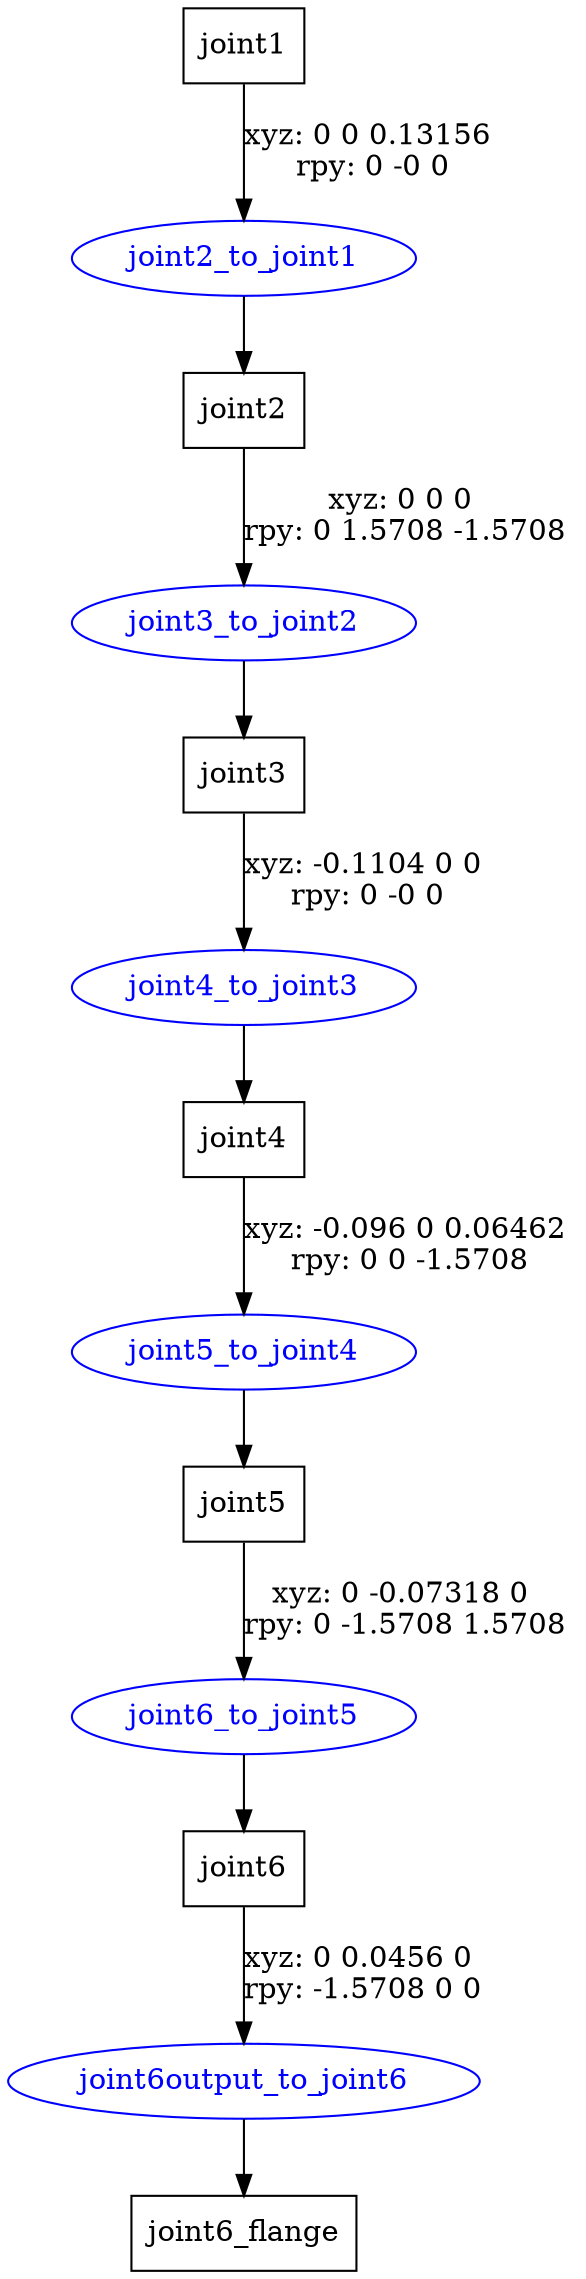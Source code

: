 digraph G {
node [shape=box];
"joint1" [label="joint1"];
"joint2" [label="joint2"];
"joint3" [label="joint3"];
"joint4" [label="joint4"];
"joint5" [label="joint5"];
"joint6" [label="joint6"];
"joint6_flange" [label="joint6_flange"];
node [shape=ellipse, color=blue, fontcolor=blue];
"joint1" -> "joint2_to_joint1" [label="xyz: 0 0 0.13156 \nrpy: 0 -0 0"]
"joint2_to_joint1" -> "joint2"
"joint2" -> "joint3_to_joint2" [label="xyz: 0 0 0 \nrpy: 0 1.5708 -1.5708"]
"joint3_to_joint2" -> "joint3"
"joint3" -> "joint4_to_joint3" [label="xyz: -0.1104 0 0 \nrpy: 0 -0 0"]
"joint4_to_joint3" -> "joint4"
"joint4" -> "joint5_to_joint4" [label="xyz: -0.096 0 0.06462 \nrpy: 0 0 -1.5708"]
"joint5_to_joint4" -> "joint5"
"joint5" -> "joint6_to_joint5" [label="xyz: 0 -0.07318 0 \nrpy: 0 -1.5708 1.5708"]
"joint6_to_joint5" -> "joint6"
"joint6" -> "joint6output_to_joint6" [label="xyz: 0 0.0456 0 \nrpy: -1.5708 0 0"]
"joint6output_to_joint6" -> "joint6_flange"
}
